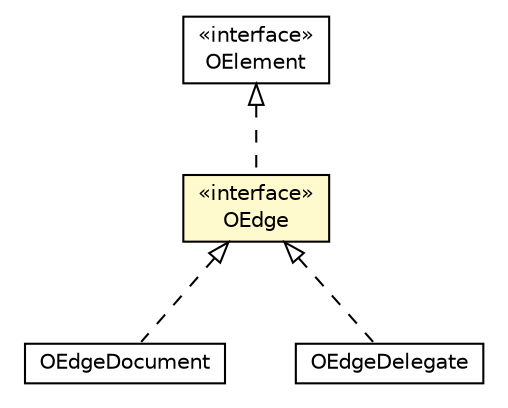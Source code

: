 #!/usr/local/bin/dot
#
# Class diagram 
# Generated by UMLGraph version R5_6-24-gf6e263 (http://www.umlgraph.org/)
#

digraph G {
	edge [fontname="Helvetica",fontsize=10,labelfontname="Helvetica",labelfontsize=10];
	node [fontname="Helvetica",fontsize=10,shape=plaintext];
	nodesep=0.25;
	ranksep=0.5;
	// com.orientechnologies.orient.core.record.OEdge
	c3381520 [label=<<table title="com.orientechnologies.orient.core.record.OEdge" border="0" cellborder="1" cellspacing="0" cellpadding="2" port="p" bgcolor="lemonChiffon" href="./OEdge.html">
		<tr><td><table border="0" cellspacing="0" cellpadding="1">
<tr><td align="center" balign="center"> &#171;interface&#187; </td></tr>
<tr><td align="center" balign="center"> OEdge </td></tr>
		</table></td></tr>
		</table>>, URL="./OEdge.html", fontname="Helvetica", fontcolor="black", fontsize=10.0];
	// com.orientechnologies.orient.core.record.OElement
	c3381530 [label=<<table title="com.orientechnologies.orient.core.record.OElement" border="0" cellborder="1" cellspacing="0" cellpadding="2" port="p" href="./OElement.html">
		<tr><td><table border="0" cellspacing="0" cellpadding="1">
<tr><td align="center" balign="center"> &#171;interface&#187; </td></tr>
<tr><td align="center" balign="center"> OElement </td></tr>
		</table></td></tr>
		</table>>, URL="./OElement.html", fontname="Helvetica", fontcolor="black", fontsize=10.0];
	// com.orientechnologies.orient.core.record.impl.OEdgeDocument
	c3381535 [label=<<table title="com.orientechnologies.orient.core.record.impl.OEdgeDocument" border="0" cellborder="1" cellspacing="0" cellpadding="2" port="p" href="./impl/OEdgeDocument.html">
		<tr><td><table border="0" cellspacing="0" cellpadding="1">
<tr><td align="center" balign="center"> OEdgeDocument </td></tr>
		</table></td></tr>
		</table>>, URL="./impl/OEdgeDocument.html", fontname="Helvetica", fontcolor="black", fontsize=10.0];
	// com.orientechnologies.orient.core.record.impl.OEdgeDelegate
	c3381546 [label=<<table title="com.orientechnologies.orient.core.record.impl.OEdgeDelegate" border="0" cellborder="1" cellspacing="0" cellpadding="2" port="p" href="./impl/OEdgeDelegate.html">
		<tr><td><table border="0" cellspacing="0" cellpadding="1">
<tr><td align="center" balign="center"> OEdgeDelegate </td></tr>
		</table></td></tr>
		</table>>, URL="./impl/OEdgeDelegate.html", fontname="Helvetica", fontcolor="black", fontsize=10.0];
	//com.orientechnologies.orient.core.record.OEdge implements com.orientechnologies.orient.core.record.OElement
	c3381530:p -> c3381520:p [dir=back,arrowtail=empty,style=dashed];
	//com.orientechnologies.orient.core.record.impl.OEdgeDocument implements com.orientechnologies.orient.core.record.OEdge
	c3381520:p -> c3381535:p [dir=back,arrowtail=empty,style=dashed];
	//com.orientechnologies.orient.core.record.impl.OEdgeDelegate implements com.orientechnologies.orient.core.record.OEdge
	c3381520:p -> c3381546:p [dir=back,arrowtail=empty,style=dashed];
}

